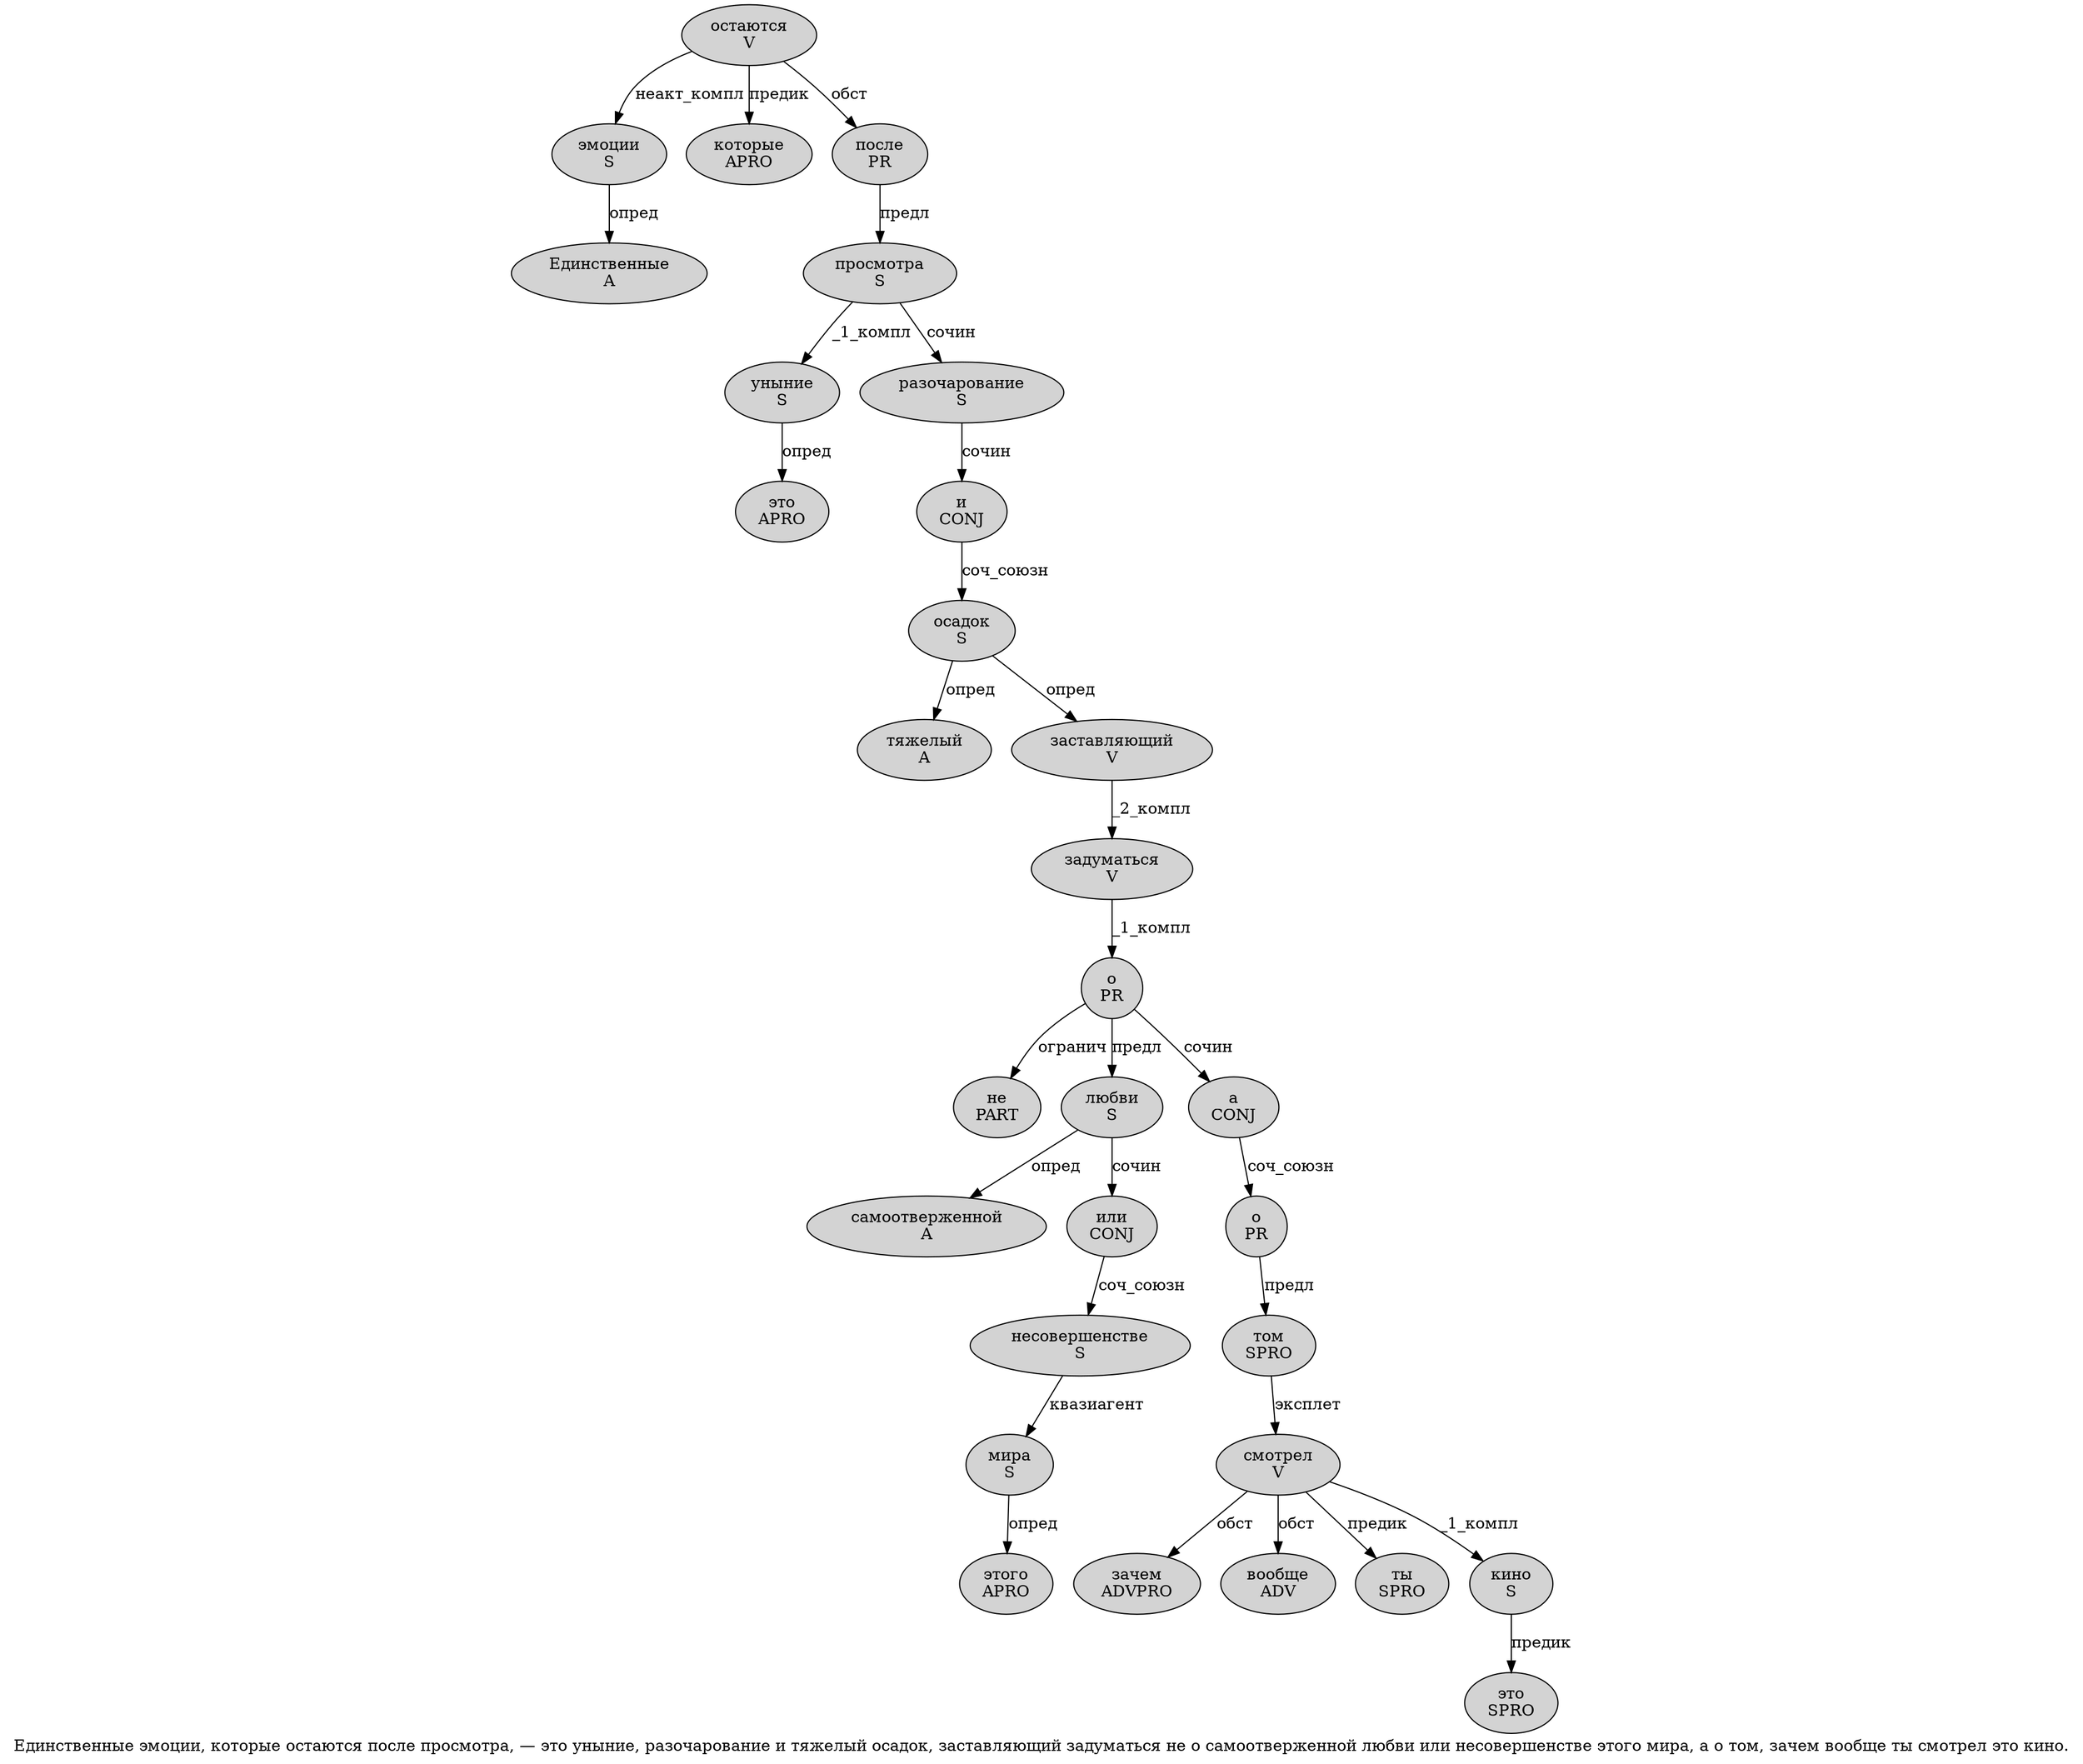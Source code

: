 digraph SENTENCE_3127 {
	graph [label="Единственные эмоции, которые остаются после просмотра, — это уныние, разочарование и тяжелый осадок, заставляющий задуматься не о самоотверженной любви или несовершенстве этого мира, а о том, зачем вообще ты смотрел это кино."]
	node [style=filled]
		0 [label="Единственные
A" color="" fillcolor=lightgray penwidth=1 shape=ellipse]
		1 [label="эмоции
S" color="" fillcolor=lightgray penwidth=1 shape=ellipse]
		3 [label="которые
APRO" color="" fillcolor=lightgray penwidth=1 shape=ellipse]
		4 [label="остаются
V" color="" fillcolor=lightgray penwidth=1 shape=ellipse]
		5 [label="после
PR" color="" fillcolor=lightgray penwidth=1 shape=ellipse]
		6 [label="просмотра
S" color="" fillcolor=lightgray penwidth=1 shape=ellipse]
		9 [label="это
APRO" color="" fillcolor=lightgray penwidth=1 shape=ellipse]
		10 [label="уныние
S" color="" fillcolor=lightgray penwidth=1 shape=ellipse]
		12 [label="разочарование
S" color="" fillcolor=lightgray penwidth=1 shape=ellipse]
		13 [label="и
CONJ" color="" fillcolor=lightgray penwidth=1 shape=ellipse]
		14 [label="тяжелый
A" color="" fillcolor=lightgray penwidth=1 shape=ellipse]
		15 [label="осадок
S" color="" fillcolor=lightgray penwidth=1 shape=ellipse]
		17 [label="заставляющий
V" color="" fillcolor=lightgray penwidth=1 shape=ellipse]
		18 [label="задуматься
V" color="" fillcolor=lightgray penwidth=1 shape=ellipse]
		19 [label="не
PART" color="" fillcolor=lightgray penwidth=1 shape=ellipse]
		20 [label="о
PR" color="" fillcolor=lightgray penwidth=1 shape=ellipse]
		21 [label="самоотверженной
A" color="" fillcolor=lightgray penwidth=1 shape=ellipse]
		22 [label="любви
S" color="" fillcolor=lightgray penwidth=1 shape=ellipse]
		23 [label="или
CONJ" color="" fillcolor=lightgray penwidth=1 shape=ellipse]
		24 [label="несовершенстве
S" color="" fillcolor=lightgray penwidth=1 shape=ellipse]
		25 [label="этого
APRO" color="" fillcolor=lightgray penwidth=1 shape=ellipse]
		26 [label="мира
S" color="" fillcolor=lightgray penwidth=1 shape=ellipse]
		28 [label="а
CONJ" color="" fillcolor=lightgray penwidth=1 shape=ellipse]
		29 [label="о
PR" color="" fillcolor=lightgray penwidth=1 shape=ellipse]
		30 [label="том
SPRO" color="" fillcolor=lightgray penwidth=1 shape=ellipse]
		32 [label="зачем
ADVPRO" color="" fillcolor=lightgray penwidth=1 shape=ellipse]
		33 [label="вообще
ADV" color="" fillcolor=lightgray penwidth=1 shape=ellipse]
		34 [label="ты
SPRO" color="" fillcolor=lightgray penwidth=1 shape=ellipse]
		35 [label="смотрел
V" color="" fillcolor=lightgray penwidth=1 shape=ellipse]
		36 [label="это
SPRO" color="" fillcolor=lightgray penwidth=1 shape=ellipse]
		37 [label="кино
S" color="" fillcolor=lightgray penwidth=1 shape=ellipse]
			30 -> 35 [label="эксплет"]
			13 -> 15 [label="соч_союзн"]
			10 -> 9 [label="опред"]
			24 -> 26 [label="квазиагент"]
			23 -> 24 [label="соч_союзн"]
			18 -> 20 [label="_1_компл"]
			4 -> 1 [label="неакт_компл"]
			4 -> 3 [label="предик"]
			4 -> 5 [label="обст"]
			20 -> 19 [label="огранич"]
			20 -> 22 [label="предл"]
			20 -> 28 [label="сочин"]
			29 -> 30 [label="предл"]
			17 -> 18 [label="_2_компл"]
			5 -> 6 [label="предл"]
			12 -> 13 [label="сочин"]
			15 -> 14 [label="опред"]
			15 -> 17 [label="опред"]
			26 -> 25 [label="опред"]
			6 -> 10 [label="_1_компл"]
			6 -> 12 [label="сочин"]
			22 -> 21 [label="опред"]
			22 -> 23 [label="сочин"]
			28 -> 29 [label="соч_союзн"]
			1 -> 0 [label="опред"]
			35 -> 32 [label="обст"]
			35 -> 33 [label="обст"]
			35 -> 34 [label="предик"]
			35 -> 37 [label="_1_компл"]
			37 -> 36 [label="предик"]
}